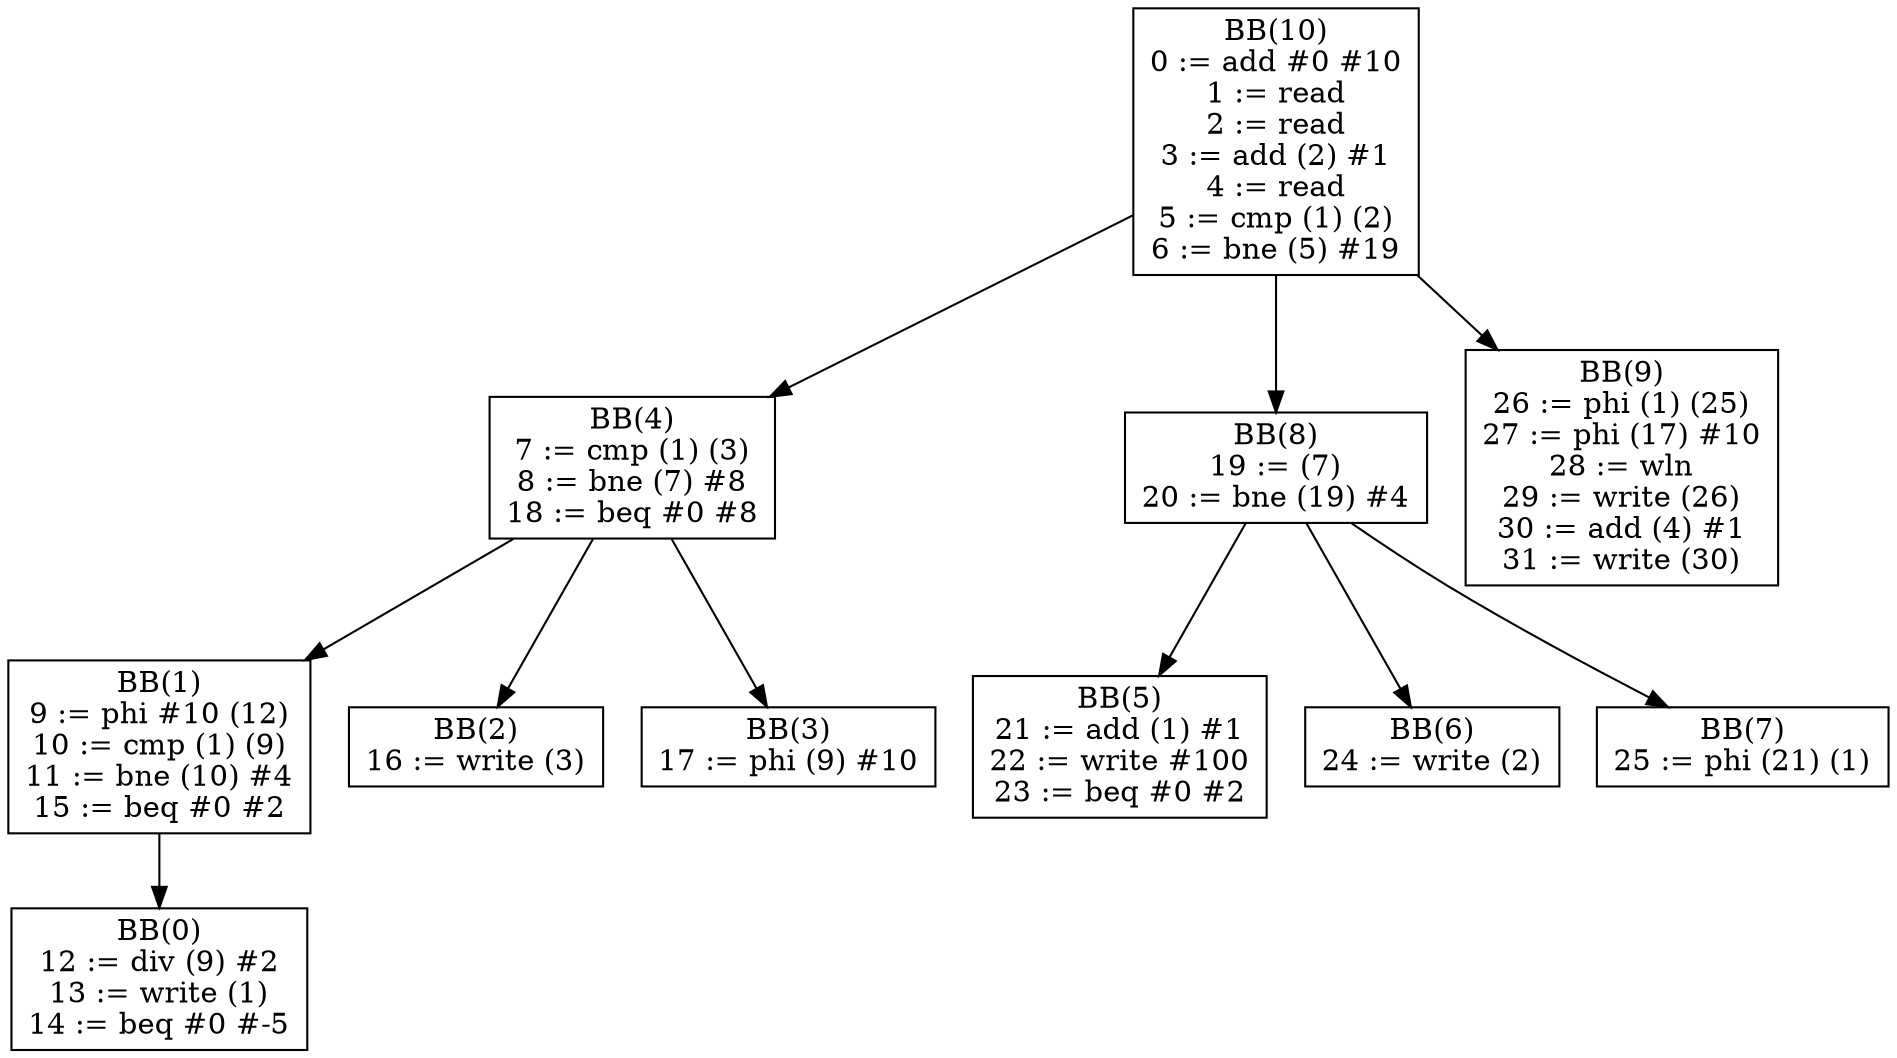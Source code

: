 digraph G {
bb10[shape = box, label = "BB(10)\n" + "0 := add #0 #10\n" + "1 := read\n" + "2 := read\n" + "3 := add (2) #1\n" + "4 := read\n" + "5 := cmp (1) (2)\n" + "6 := bne (5) #19\n"];
bb4[shape = box, label = "BB(4)\n" + "7 := cmp (1) (3)\n" + "8 := bne (7) #8\n" + "18 := beq #0 #8\n"];
bb8[shape = box, label = "BB(8)\n" + "19 := (7)\n" + "20 := bne (19) #4\n"];
bb9[shape = box, label = "BB(9)\n" + "26 := phi (1) (25)\n" + "27 := phi (17) #10\n" + "28 := wln\n" + "29 := write (26)\n" + "30 := add (4) #1\n" + "31 := write (30)\n"];
bb1[shape = box, label = "BB(1)\n" + "9 := phi #10 (12)\n" + "10 := cmp (1) (9)\n" + "11 := bne (10) #4\n" + "15 := beq #0 #2\n"];
bb2[shape = box, label = "BB(2)\n" + "16 := write (3)\n"];
bb3[shape = box, label = "BB(3)\n" + "17 := phi (9) #10\n"];
bb5[shape = box, label = "BB(5)\n" + "21 := add (1) #1\n" + "22 := write #100\n" + "23 := beq #0 #2\n"];
bb6[shape = box, label = "BB(6)\n" + "24 := write (2)\n"];
bb7[shape = box, label = "BB(7)\n" + "25 := phi (21) (1)\n"];
bb0[shape = box, label = "BB(0)\n" + "12 := div (9) #2\n" + "13 := write (1)\n" + "14 := beq #0 #-5\n"];
bb10 -> bb4;
bb10 -> bb8;
bb10 -> bb9;
bb4 -> bb1;
bb4 -> bb2;
bb4 -> bb3;
bb8 -> bb5;
bb8 -> bb6;
bb8 -> bb7;
bb1 -> bb0;
}
